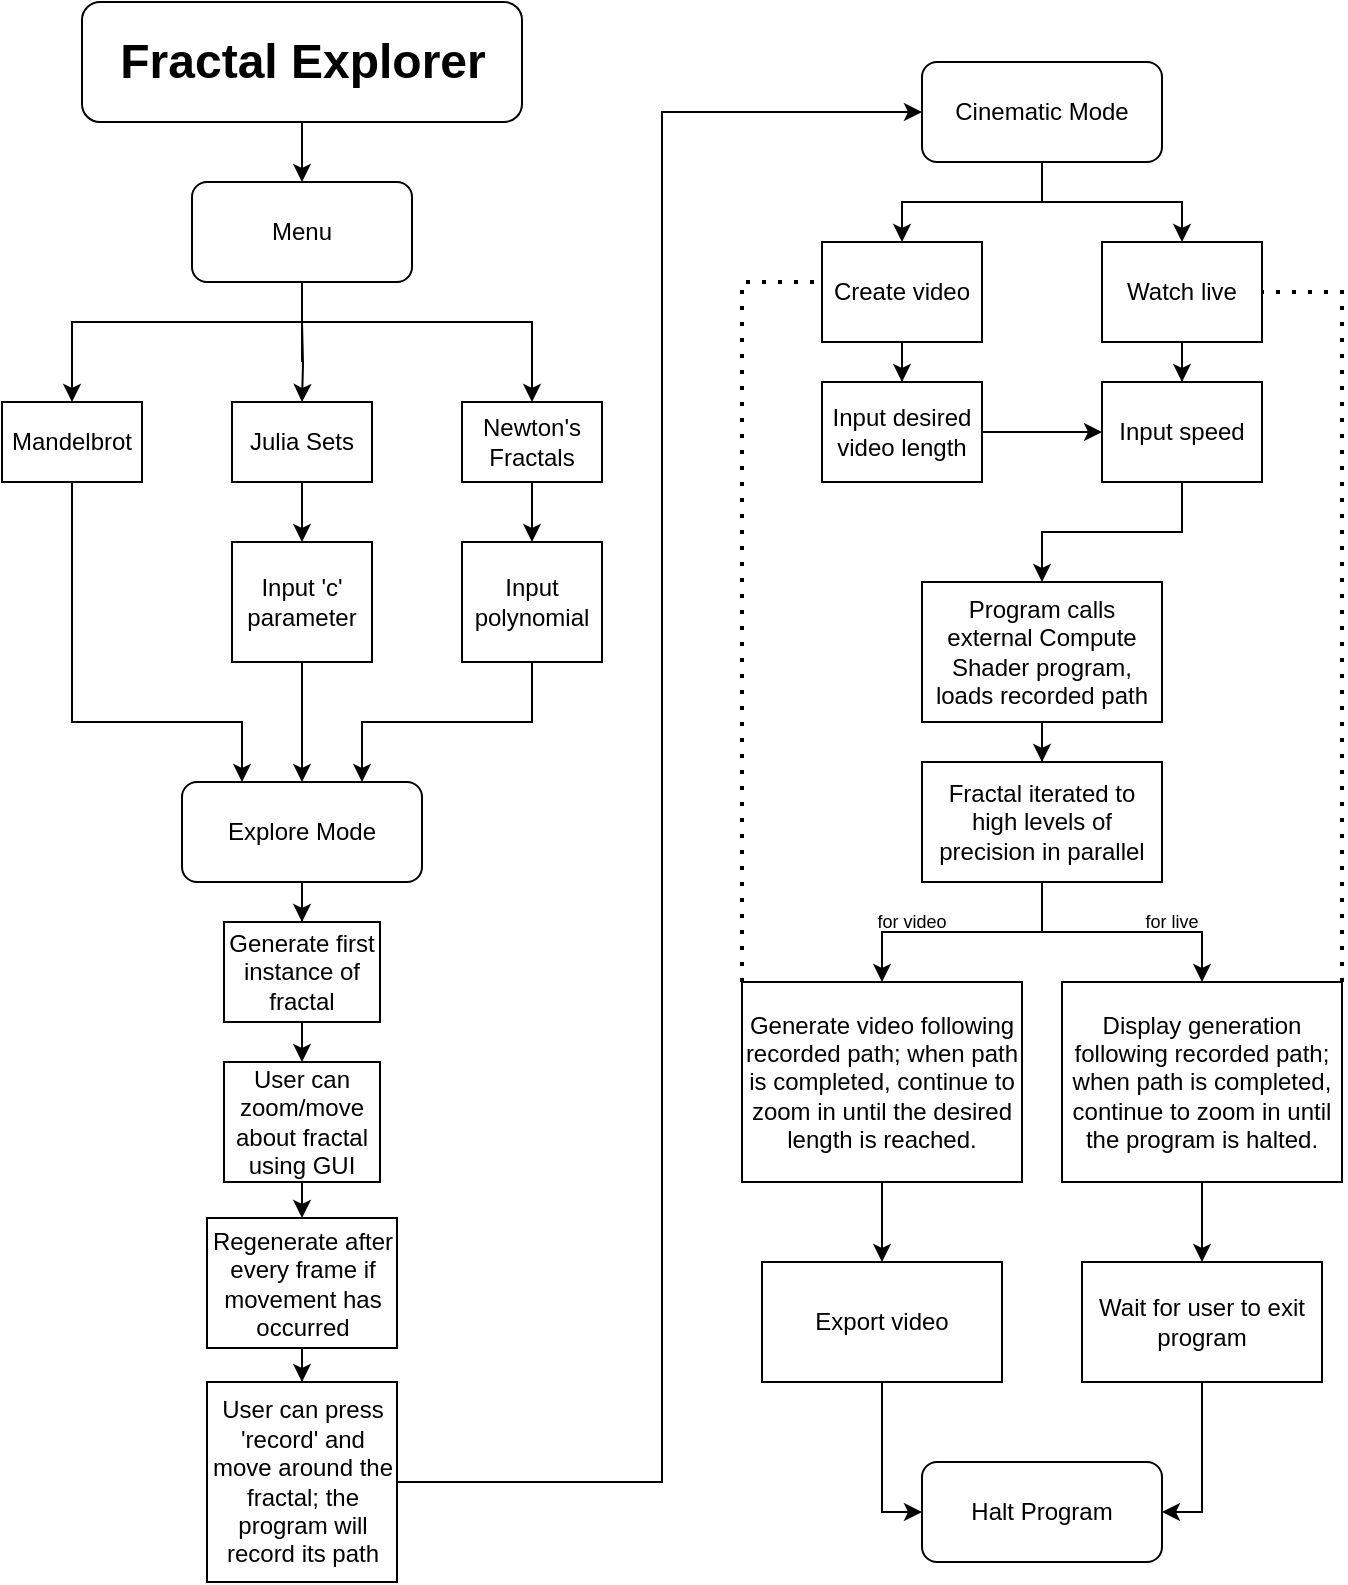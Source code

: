<mxfile version="20.0.3" type="github">
  <diagram id="lEZ2qUskj46iXv0K6vZH" name="Page-1">
    <mxGraphModel dx="1422" dy="832" grid="1" gridSize="10" guides="1" tooltips="1" connect="1" arrows="1" fold="1" page="1" pageScale="1" pageWidth="583" pageHeight="827" background="none" math="0" shadow="0">
      <root>
        <mxCell id="0" />
        <mxCell id="1" parent="0" />
        <mxCell id="grYxfkFOOMS37sdBGafB-8" style="edgeStyle=orthogonalEdgeStyle;rounded=0;orthogonalLoop=1;jettySize=auto;html=1;entryX=0.5;entryY=0;entryDx=0;entryDy=0;exitX=0.5;exitY=1;exitDx=0;exitDy=0;" parent="1" source="grYxfkFOOMS37sdBGafB-41" target="grYxfkFOOMS37sdBGafB-38" edge="1">
          <mxGeometry relative="1" as="geometry">
            <mxPoint x="190" y="100" as="sourcePoint" />
            <mxPoint x="420" y="140" as="targetPoint" />
            <Array as="points" />
          </mxGeometry>
        </mxCell>
        <mxCell id="grYxfkFOOMS37sdBGafB-20" style="edgeStyle=orthogonalEdgeStyle;rounded=0;orthogonalLoop=1;jettySize=auto;html=1;entryX=0.5;entryY=0;entryDx=0;entryDy=0;" parent="1" target="grYxfkFOOMS37sdBGafB-19" edge="1">
          <mxGeometry relative="1" as="geometry">
            <mxPoint x="190" y="200" as="sourcePoint" />
          </mxGeometry>
        </mxCell>
        <mxCell id="grYxfkFOOMS37sdBGafB-21" style="edgeStyle=orthogonalEdgeStyle;rounded=0;orthogonalLoop=1;jettySize=auto;html=1;entryX=0.5;entryY=0;entryDx=0;entryDy=0;" parent="1" target="grYxfkFOOMS37sdBGafB-17" edge="1">
          <mxGeometry relative="1" as="geometry">
            <mxPoint x="190" y="220" as="sourcePoint" />
            <Array as="points">
              <mxPoint x="190" y="200" />
              <mxPoint x="75" y="200" />
            </Array>
          </mxGeometry>
        </mxCell>
        <mxCell id="grYxfkFOOMS37sdBGafB-22" style="edgeStyle=orthogonalEdgeStyle;rounded=0;orthogonalLoop=1;jettySize=auto;html=1;entryX=0.5;entryY=0;entryDx=0;entryDy=0;exitX=0.5;exitY=1;exitDx=0;exitDy=0;" parent="1" source="grYxfkFOOMS37sdBGafB-38" target="grYxfkFOOMS37sdBGafB-18" edge="1">
          <mxGeometry relative="1" as="geometry">
            <mxPoint x="190.034" y="200" as="sourcePoint" />
            <mxPoint x="305" y="260" as="targetPoint" />
            <Array as="points">
              <mxPoint x="190" y="200" />
              <mxPoint x="305" y="200" />
            </Array>
          </mxGeometry>
        </mxCell>
        <mxCell id="grYxfkFOOMS37sdBGafB-106" style="edgeStyle=orthogonalEdgeStyle;rounded=0;orthogonalLoop=1;jettySize=auto;html=1;entryX=0.25;entryY=0;entryDx=0;entryDy=0;fontSize=12;exitX=0.5;exitY=1;exitDx=0;exitDy=0;" parent="1" source="grYxfkFOOMS37sdBGafB-17" target="grYxfkFOOMS37sdBGafB-43" edge="1">
          <mxGeometry relative="1" as="geometry">
            <Array as="points">
              <mxPoint x="75" y="400" />
              <mxPoint x="160" y="400" />
            </Array>
          </mxGeometry>
        </mxCell>
        <mxCell id="grYxfkFOOMS37sdBGafB-17" value="Mandelbrot" style="rounded=0;whiteSpace=wrap;html=1;" parent="1" vertex="1">
          <mxGeometry x="40" y="240" width="70" height="40" as="geometry" />
        </mxCell>
        <mxCell id="grYxfkFOOMS37sdBGafB-37" style="edgeStyle=orthogonalEdgeStyle;rounded=0;orthogonalLoop=1;jettySize=auto;html=1;entryX=0.5;entryY=0;entryDx=0;entryDy=0;exitX=0.5;exitY=1;exitDx=0;exitDy=0;" parent="1" source="grYxfkFOOMS37sdBGafB-18" target="grYxfkFOOMS37sdBGafB-33" edge="1">
          <mxGeometry relative="1" as="geometry">
            <mxPoint x="305" y="300" as="sourcePoint" />
            <mxPoint x="305" y="330.0" as="targetPoint" />
          </mxGeometry>
        </mxCell>
        <mxCell id="grYxfkFOOMS37sdBGafB-18" value="Newton&#39;s Fractals" style="rounded=0;whiteSpace=wrap;html=1;" parent="1" vertex="1">
          <mxGeometry x="270" y="240" width="70" height="40" as="geometry" />
        </mxCell>
        <mxCell id="grYxfkFOOMS37sdBGafB-35" style="edgeStyle=orthogonalEdgeStyle;rounded=0;orthogonalLoop=1;jettySize=auto;html=1;exitX=0.5;exitY=1;exitDx=0;exitDy=0;entryX=0.5;entryY=0;entryDx=0;entryDy=0;" parent="1" source="grYxfkFOOMS37sdBGafB-19" target="grYxfkFOOMS37sdBGafB-32" edge="1">
          <mxGeometry relative="1" as="geometry" />
        </mxCell>
        <mxCell id="grYxfkFOOMS37sdBGafB-19" value="Julia Sets" style="rounded=0;whiteSpace=wrap;html=1;" parent="1" vertex="1">
          <mxGeometry x="155" y="240" width="70" height="40" as="geometry" />
        </mxCell>
        <mxCell id="grYxfkFOOMS37sdBGafB-107" style="edgeStyle=orthogonalEdgeStyle;rounded=0;orthogonalLoop=1;jettySize=auto;html=1;entryX=0.5;entryY=0;entryDx=0;entryDy=0;fontSize=12;" parent="1" source="grYxfkFOOMS37sdBGafB-32" target="grYxfkFOOMS37sdBGafB-43" edge="1">
          <mxGeometry relative="1" as="geometry" />
        </mxCell>
        <mxCell id="grYxfkFOOMS37sdBGafB-32" value="Input &#39;c&#39; parameter" style="rounded=0;whiteSpace=wrap;html=1;" parent="1" vertex="1">
          <mxGeometry x="155" y="310" width="70" height="60" as="geometry" />
        </mxCell>
        <mxCell id="grYxfkFOOMS37sdBGafB-108" style="edgeStyle=orthogonalEdgeStyle;rounded=0;orthogonalLoop=1;jettySize=auto;html=1;entryX=0.75;entryY=0;entryDx=0;entryDy=0;fontSize=12;exitX=0.5;exitY=1;exitDx=0;exitDy=0;" parent="1" source="grYxfkFOOMS37sdBGafB-33" target="grYxfkFOOMS37sdBGafB-43" edge="1">
          <mxGeometry relative="1" as="geometry" />
        </mxCell>
        <mxCell id="grYxfkFOOMS37sdBGafB-33" value="Input polynomial" style="rounded=0;whiteSpace=wrap;html=1;" parent="1" vertex="1">
          <mxGeometry x="270" y="310" width="70" height="60" as="geometry" />
        </mxCell>
        <mxCell id="grYxfkFOOMS37sdBGafB-38" value="Menu" style="rounded=1;whiteSpace=wrap;html=1;" parent="1" vertex="1">
          <mxGeometry x="135" y="130" width="110" height="50" as="geometry" />
        </mxCell>
        <mxCell id="grYxfkFOOMS37sdBGafB-42" value="" style="group" parent="1" vertex="1" connectable="0">
          <mxGeometry x="80" y="40" width="220" height="60" as="geometry" />
        </mxCell>
        <mxCell id="grYxfkFOOMS37sdBGafB-41" value="" style="rounded=1;whiteSpace=wrap;html=1;" parent="grYxfkFOOMS37sdBGafB-42" vertex="1">
          <mxGeometry width="220" height="60" as="geometry" />
        </mxCell>
        <mxCell id="grYxfkFOOMS37sdBGafB-40" value="Fractal Explorer" style="text;strokeColor=none;fillColor=none;html=1;fontSize=24;fontStyle=1;verticalAlign=middle;align=center;" parent="grYxfkFOOMS37sdBGafB-42" vertex="1">
          <mxGeometry x="60" y="10" width="100" height="40" as="geometry" />
        </mxCell>
        <mxCell id="grYxfkFOOMS37sdBGafB-50" style="edgeStyle=orthogonalEdgeStyle;rounded=0;orthogonalLoop=1;jettySize=auto;html=1;entryX=0.5;entryY=0;entryDx=0;entryDy=0;" parent="1" source="grYxfkFOOMS37sdBGafB-43" target="grYxfkFOOMS37sdBGafB-48" edge="1">
          <mxGeometry relative="1" as="geometry" />
        </mxCell>
        <mxCell id="grYxfkFOOMS37sdBGafB-43" value="Explore Mode" style="rounded=1;whiteSpace=wrap;html=1;" parent="1" vertex="1">
          <mxGeometry x="130" y="430" width="120" height="50" as="geometry" />
        </mxCell>
        <mxCell id="grYxfkFOOMS37sdBGafB-53" style="edgeStyle=orthogonalEdgeStyle;rounded=0;orthogonalLoop=1;jettySize=auto;html=1;exitX=0.5;exitY=1;exitDx=0;exitDy=0;entryX=0.5;entryY=0;entryDx=0;entryDy=0;" parent="1" source="grYxfkFOOMS37sdBGafB-47" target="grYxfkFOOMS37sdBGafB-49" edge="1">
          <mxGeometry relative="1" as="geometry" />
        </mxCell>
        <mxCell id="grYxfkFOOMS37sdBGafB-47" value="User can zoom/move about fractal using GUI" style="rounded=0;whiteSpace=wrap;html=1;" parent="1" vertex="1">
          <mxGeometry x="151" y="570" width="78" height="60" as="geometry" />
        </mxCell>
        <mxCell id="grYxfkFOOMS37sdBGafB-52" style="edgeStyle=orthogonalEdgeStyle;rounded=0;orthogonalLoop=1;jettySize=auto;html=1;exitX=0.5;exitY=1;exitDx=0;exitDy=0;entryX=0.5;entryY=0;entryDx=0;entryDy=0;" parent="1" source="grYxfkFOOMS37sdBGafB-48" target="grYxfkFOOMS37sdBGafB-47" edge="1">
          <mxGeometry relative="1" as="geometry" />
        </mxCell>
        <mxCell id="grYxfkFOOMS37sdBGafB-48" value="Generate first instance of fractal" style="rounded=0;whiteSpace=wrap;html=1;" parent="1" vertex="1">
          <mxGeometry x="151" y="500" width="78" height="50" as="geometry" />
        </mxCell>
        <mxCell id="grYxfkFOOMS37sdBGafB-55" style="edgeStyle=orthogonalEdgeStyle;rounded=0;orthogonalLoop=1;jettySize=auto;html=1;entryX=0.5;entryY=0;entryDx=0;entryDy=0;" parent="1" source="grYxfkFOOMS37sdBGafB-49" target="grYxfkFOOMS37sdBGafB-54" edge="1">
          <mxGeometry relative="1" as="geometry" />
        </mxCell>
        <mxCell id="grYxfkFOOMS37sdBGafB-49" value="Regenerate after every frame if movement has occurred" style="rounded=0;whiteSpace=wrap;html=1;" parent="1" vertex="1">
          <mxGeometry x="142.5" y="648" width="95" height="65" as="geometry" />
        </mxCell>
        <mxCell id="grYxfkFOOMS37sdBGafB-95" style="edgeStyle=orthogonalEdgeStyle;rounded=0;orthogonalLoop=1;jettySize=auto;html=1;entryX=0;entryY=0.5;entryDx=0;entryDy=0;fontSize=9;exitX=1;exitY=0.5;exitDx=0;exitDy=0;" parent="1" source="grYxfkFOOMS37sdBGafB-54" target="grYxfkFOOMS37sdBGafB-56" edge="1">
          <mxGeometry relative="1" as="geometry">
            <Array as="points">
              <mxPoint x="370" y="780" />
              <mxPoint x="370" y="95" />
            </Array>
          </mxGeometry>
        </mxCell>
        <mxCell id="grYxfkFOOMS37sdBGafB-54" value="User can press &#39;record&#39; and move around the fractal; the program will record its path" style="rounded=0;whiteSpace=wrap;html=1;" parent="1" vertex="1">
          <mxGeometry x="142.5" y="730" width="95" height="100" as="geometry" />
        </mxCell>
        <mxCell id="grYxfkFOOMS37sdBGafB-65" style="edgeStyle=orthogonalEdgeStyle;rounded=0;orthogonalLoop=1;jettySize=auto;html=1;entryX=0.5;entryY=0;entryDx=0;entryDy=0;" parent="1" source="grYxfkFOOMS37sdBGafB-56" target="grYxfkFOOMS37sdBGafB-62" edge="1">
          <mxGeometry relative="1" as="geometry">
            <Array as="points">
              <mxPoint x="560" y="140" />
              <mxPoint x="490" y="140" />
            </Array>
          </mxGeometry>
        </mxCell>
        <mxCell id="grYxfkFOOMS37sdBGafB-66" style="edgeStyle=orthogonalEdgeStyle;rounded=0;orthogonalLoop=1;jettySize=auto;html=1;entryX=0.5;entryY=0;entryDx=0;entryDy=0;" parent="1" source="grYxfkFOOMS37sdBGafB-56" target="grYxfkFOOMS37sdBGafB-64" edge="1">
          <mxGeometry relative="1" as="geometry">
            <Array as="points">
              <mxPoint x="560" y="140" />
              <mxPoint x="630" y="140" />
            </Array>
          </mxGeometry>
        </mxCell>
        <mxCell id="grYxfkFOOMS37sdBGafB-56" value="Cinematic Mode" style="rounded=1;whiteSpace=wrap;html=1;" parent="1" vertex="1">
          <mxGeometry x="500" y="70" width="120" height="50" as="geometry" />
        </mxCell>
        <mxCell id="grYxfkFOOMS37sdBGafB-71" style="edgeStyle=orthogonalEdgeStyle;rounded=0;orthogonalLoop=1;jettySize=auto;html=1;entryX=0.5;entryY=0;entryDx=0;entryDy=0;" parent="1" source="grYxfkFOOMS37sdBGafB-58" target="grYxfkFOOMS37sdBGafB-70" edge="1">
          <mxGeometry relative="1" as="geometry" />
        </mxCell>
        <mxCell id="grYxfkFOOMS37sdBGafB-58" value="Program calls external Compute Shader program, loads recorded path" style="rounded=0;whiteSpace=wrap;html=1;" parent="1" vertex="1">
          <mxGeometry x="500" y="330" width="120" height="70" as="geometry" />
        </mxCell>
        <mxCell id="grYxfkFOOMS37sdBGafB-81" style="edgeStyle=orthogonalEdgeStyle;rounded=0;orthogonalLoop=1;jettySize=auto;html=1;entryX=0.5;entryY=0;entryDx=0;entryDy=0;" parent="1" source="grYxfkFOOMS37sdBGafB-62" target="grYxfkFOOMS37sdBGafB-79" edge="1">
          <mxGeometry relative="1" as="geometry" />
        </mxCell>
        <mxCell id="grYxfkFOOMS37sdBGafB-62" value="Create video" style="rounded=0;whiteSpace=wrap;html=1;" parent="1" vertex="1">
          <mxGeometry x="450" y="160" width="80" height="50" as="geometry" />
        </mxCell>
        <mxCell id="grYxfkFOOMS37sdBGafB-84" style="edgeStyle=orthogonalEdgeStyle;rounded=0;orthogonalLoop=1;jettySize=auto;html=1;entryX=0.5;entryY=0;entryDx=0;entryDy=0;" parent="1" source="grYxfkFOOMS37sdBGafB-64" target="grYxfkFOOMS37sdBGafB-83" edge="1">
          <mxGeometry relative="1" as="geometry" />
        </mxCell>
        <mxCell id="grYxfkFOOMS37sdBGafB-64" value="Watch live" style="rounded=0;whiteSpace=wrap;html=1;" parent="1" vertex="1">
          <mxGeometry x="590" y="160" width="80" height="50" as="geometry" />
        </mxCell>
        <mxCell id="grYxfkFOOMS37sdBGafB-75" style="edgeStyle=orthogonalEdgeStyle;rounded=0;orthogonalLoop=1;jettySize=auto;html=1;entryX=0.5;entryY=0;entryDx=0;entryDy=0;" parent="1" source="grYxfkFOOMS37sdBGafB-70" target="grYxfkFOOMS37sdBGafB-74" edge="1">
          <mxGeometry relative="1" as="geometry" />
        </mxCell>
        <mxCell id="grYxfkFOOMS37sdBGafB-78" style="edgeStyle=orthogonalEdgeStyle;rounded=0;orthogonalLoop=1;jettySize=auto;html=1;" parent="1" source="grYxfkFOOMS37sdBGafB-70" target="grYxfkFOOMS37sdBGafB-77" edge="1">
          <mxGeometry relative="1" as="geometry" />
        </mxCell>
        <mxCell id="grYxfkFOOMS37sdBGafB-70" value="Fractal iterated to high levels of precision in parallel" style="rounded=0;whiteSpace=wrap;html=1;" parent="1" vertex="1">
          <mxGeometry x="500" y="420" width="120" height="60" as="geometry" />
        </mxCell>
        <mxCell id="grYxfkFOOMS37sdBGafB-97" style="edgeStyle=orthogonalEdgeStyle;rounded=0;orthogonalLoop=1;jettySize=auto;html=1;fontSize=9;" parent="1" source="grYxfkFOOMS37sdBGafB-74" edge="1">
          <mxGeometry relative="1" as="geometry">
            <mxPoint x="480" y="670" as="targetPoint" />
          </mxGeometry>
        </mxCell>
        <mxCell id="grYxfkFOOMS37sdBGafB-74" value="Generate video following recorded path; when path is completed, continue to zoom in until the desired length is reached." style="rounded=0;whiteSpace=wrap;html=1;" parent="1" vertex="1">
          <mxGeometry x="410" y="530" width="140" height="100" as="geometry" />
        </mxCell>
        <mxCell id="grYxfkFOOMS37sdBGafB-100" style="edgeStyle=orthogonalEdgeStyle;rounded=0;orthogonalLoop=1;jettySize=auto;html=1;entryX=0.5;entryY=0;entryDx=0;entryDy=0;fontSize=12;" parent="1" source="grYxfkFOOMS37sdBGafB-77" target="grYxfkFOOMS37sdBGafB-99" edge="1">
          <mxGeometry relative="1" as="geometry" />
        </mxCell>
        <mxCell id="grYxfkFOOMS37sdBGafB-77" value="Display generation following recorded path; when path is completed, continue to zoom in until the program is halted." style="rounded=0;whiteSpace=wrap;html=1;" parent="1" vertex="1">
          <mxGeometry x="570" y="530" width="140" height="100" as="geometry" />
        </mxCell>
        <mxCell id="grYxfkFOOMS37sdBGafB-86" style="edgeStyle=orthogonalEdgeStyle;rounded=0;orthogonalLoop=1;jettySize=auto;html=1;entryX=0;entryY=0.5;entryDx=0;entryDy=0;" parent="1" source="grYxfkFOOMS37sdBGafB-79" target="grYxfkFOOMS37sdBGafB-83" edge="1">
          <mxGeometry relative="1" as="geometry" />
        </mxCell>
        <mxCell id="grYxfkFOOMS37sdBGafB-79" value="Input desired video length" style="rounded=0;whiteSpace=wrap;html=1;" parent="1" vertex="1">
          <mxGeometry x="450" y="230" width="80" height="50" as="geometry" />
        </mxCell>
        <mxCell id="grYxfkFOOMS37sdBGafB-87" style="edgeStyle=orthogonalEdgeStyle;rounded=0;orthogonalLoop=1;jettySize=auto;html=1;entryX=0.5;entryY=0;entryDx=0;entryDy=0;" parent="1" source="grYxfkFOOMS37sdBGafB-83" target="grYxfkFOOMS37sdBGafB-58" edge="1">
          <mxGeometry relative="1" as="geometry" />
        </mxCell>
        <mxCell id="grYxfkFOOMS37sdBGafB-83" value="Input speed" style="rounded=0;whiteSpace=wrap;html=1;" parent="1" vertex="1">
          <mxGeometry x="590" y="230" width="80" height="50" as="geometry" />
        </mxCell>
        <mxCell id="grYxfkFOOMS37sdBGafB-88" value="" style="endArrow=none;dashed=1;html=1;dashPattern=1 3;strokeWidth=2;rounded=0;exitX=0;exitY=0;exitDx=0;exitDy=0;" parent="1" source="grYxfkFOOMS37sdBGafB-74" edge="1">
          <mxGeometry width="50" height="50" relative="1" as="geometry">
            <mxPoint x="410" y="180" as="sourcePoint" />
            <mxPoint x="450" y="180" as="targetPoint" />
            <Array as="points">
              <mxPoint x="410" y="180" />
            </Array>
          </mxGeometry>
        </mxCell>
        <mxCell id="grYxfkFOOMS37sdBGafB-89" value="" style="endArrow=none;dashed=1;html=1;dashPattern=1 3;strokeWidth=2;rounded=0;exitX=1;exitY=0;exitDx=0;exitDy=0;entryX=1;entryY=0.5;entryDx=0;entryDy=0;" parent="1" source="grYxfkFOOMS37sdBGafB-77" target="grYxfkFOOMS37sdBGafB-64" edge="1">
          <mxGeometry width="50" height="50" relative="1" as="geometry">
            <mxPoint x="710" y="520" as="sourcePoint" />
            <mxPoint x="750" y="170" as="targetPoint" />
            <Array as="points">
              <mxPoint x="710" y="185" />
            </Array>
          </mxGeometry>
        </mxCell>
        <mxCell id="grYxfkFOOMS37sdBGafB-90" value="for video" style="text;html=1;strokeColor=none;fillColor=none;align=center;verticalAlign=middle;whiteSpace=wrap;rounded=0;fontSize=9;" parent="1" vertex="1">
          <mxGeometry x="470" y="490" width="50" height="20" as="geometry" />
        </mxCell>
        <mxCell id="grYxfkFOOMS37sdBGafB-91" value="for live" style="text;html=1;strokeColor=none;fillColor=none;align=center;verticalAlign=middle;whiteSpace=wrap;rounded=0;fontSize=9;" parent="1" vertex="1">
          <mxGeometry x="600" y="490" width="50" height="20" as="geometry" />
        </mxCell>
        <mxCell id="grYxfkFOOMS37sdBGafB-102" style="edgeStyle=orthogonalEdgeStyle;rounded=0;orthogonalLoop=1;jettySize=auto;html=1;entryX=0;entryY=0.5;entryDx=0;entryDy=0;fontSize=12;" parent="1" source="grYxfkFOOMS37sdBGafB-98" target="grYxfkFOOMS37sdBGafB-101" edge="1">
          <mxGeometry relative="1" as="geometry" />
        </mxCell>
        <mxCell id="grYxfkFOOMS37sdBGafB-98" value="&lt;font style=&quot;font-size: 12px;&quot;&gt;Export video&lt;/font&gt;" style="rounded=0;whiteSpace=wrap;html=1;fontSize=12;" parent="1" vertex="1">
          <mxGeometry x="420" y="670" width="120" height="60" as="geometry" />
        </mxCell>
        <mxCell id="grYxfkFOOMS37sdBGafB-103" style="edgeStyle=orthogonalEdgeStyle;rounded=0;orthogonalLoop=1;jettySize=auto;html=1;entryX=1;entryY=0.5;entryDx=0;entryDy=0;fontSize=12;" parent="1" source="grYxfkFOOMS37sdBGafB-99" target="grYxfkFOOMS37sdBGafB-101" edge="1">
          <mxGeometry relative="1" as="geometry" />
        </mxCell>
        <mxCell id="grYxfkFOOMS37sdBGafB-99" value="Wait for user to exit program" style="rounded=0;whiteSpace=wrap;html=1;fontSize=12;" parent="1" vertex="1">
          <mxGeometry x="580" y="670" width="120" height="60" as="geometry" />
        </mxCell>
        <mxCell id="grYxfkFOOMS37sdBGafB-101" value="Halt Program" style="rounded=1;whiteSpace=wrap;html=1;fontSize=12;" parent="1" vertex="1">
          <mxGeometry x="500" y="770" width="120" height="50" as="geometry" />
        </mxCell>
      </root>
    </mxGraphModel>
  </diagram>
</mxfile>
